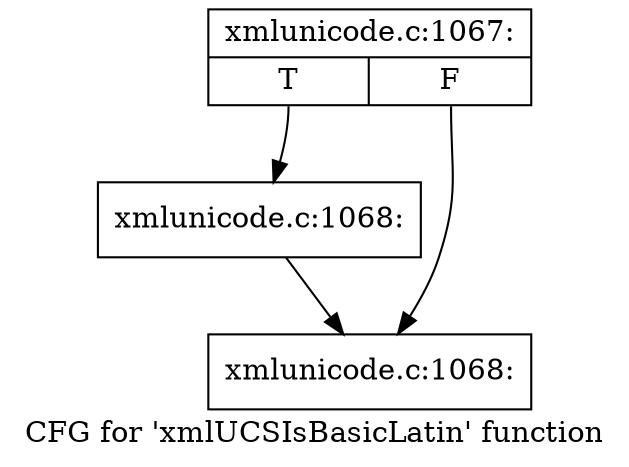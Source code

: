 digraph "CFG for 'xmlUCSIsBasicLatin' function" {
	label="CFG for 'xmlUCSIsBasicLatin' function";

	Node0x4e0ec20 [shape=record,label="{xmlunicode.c:1067:|{<s0>T|<s1>F}}"];
	Node0x4e0ec20:s0 -> Node0x4e0ee30;
	Node0x4e0ec20:s1 -> Node0x4e0b310;
	Node0x4e0ee30 [shape=record,label="{xmlunicode.c:1068:}"];
	Node0x4e0ee30 -> Node0x4e0b310;
	Node0x4e0b310 [shape=record,label="{xmlunicode.c:1068:}"];
}
